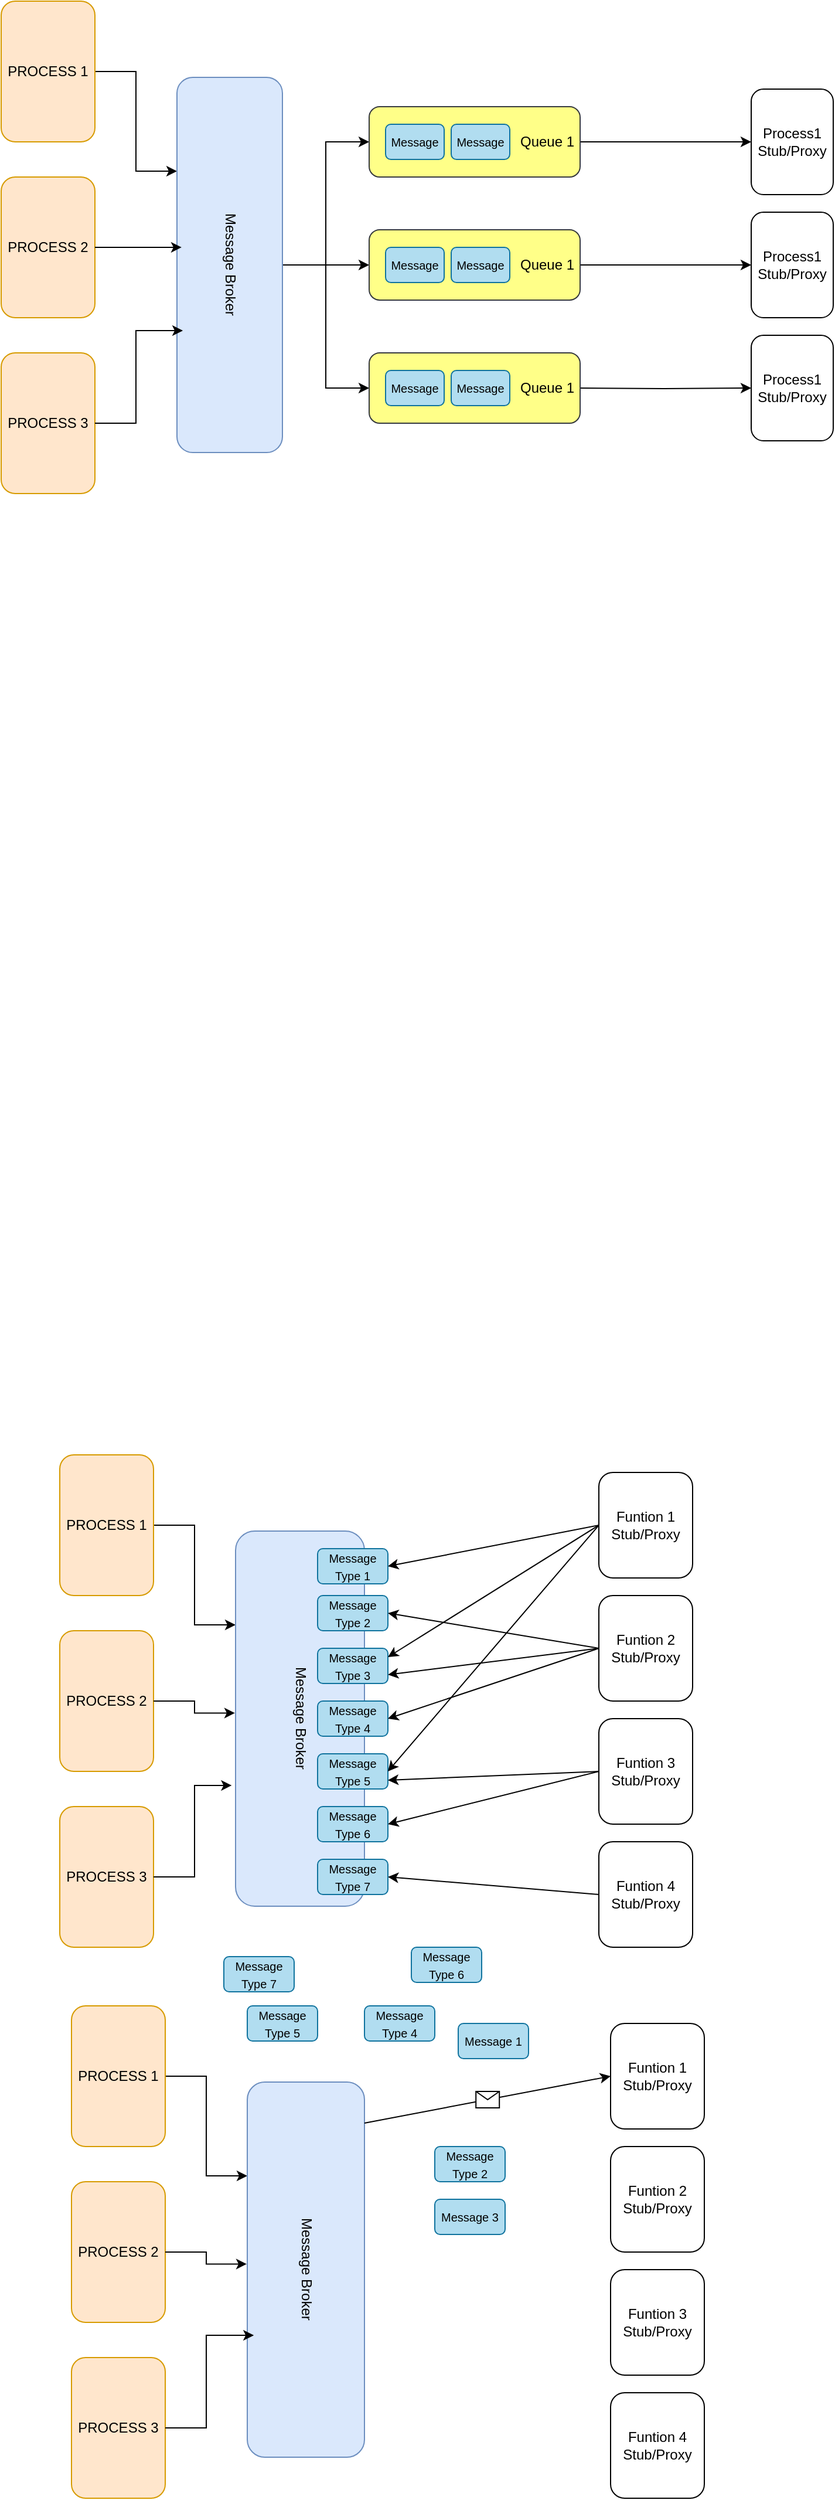 <mxfile version="24.7.6">
  <diagram name="Page-1" id="NuQ8sDbINXvNX4gbBRJW">
    <mxGraphModel dx="1793" dy="933" grid="1" gridSize="10" guides="1" tooltips="1" connect="1" arrows="1" fold="1" page="1" pageScale="1" pageWidth="827" pageHeight="1169" math="0" shadow="0">
      <root>
        <mxCell id="0" />
        <mxCell id="1" parent="0" />
        <mxCell id="7G1H1wRRWMd9MSqFdtv3-19" style="edgeStyle=orthogonalEdgeStyle;rounded=0;orthogonalLoop=1;jettySize=auto;html=1;entryX=0;entryY=0.25;entryDx=0;entryDy=0;" edge="1" parent="1" source="7G1H1wRRWMd9MSqFdtv3-1" target="7G1H1wRRWMd9MSqFdtv3-8">
          <mxGeometry relative="1" as="geometry" />
        </mxCell>
        <object label="PROCESS 1" id="7G1H1wRRWMd9MSqFdtv3-1">
          <mxCell style="rounded=1;whiteSpace=wrap;html=1;fillColor=#ffe6cc;strokeColor=#d79b00;" vertex="1" parent="1">
            <mxGeometry x="70" y="70" width="80" height="120" as="geometry" />
          </mxCell>
        </object>
        <object label="PROCESS 2" id="7G1H1wRRWMd9MSqFdtv3-5">
          <mxCell style="rounded=1;whiteSpace=wrap;html=1;fillColor=#ffe6cc;strokeColor=#d79b00;" vertex="1" parent="1">
            <mxGeometry x="70" y="220" width="80" height="120" as="geometry" />
          </mxCell>
        </object>
        <object label="PROCESS 3" id="7G1H1wRRWMd9MSqFdtv3-6">
          <mxCell style="rounded=1;whiteSpace=wrap;html=1;fillColor=#ffe6cc;strokeColor=#d79b00;" vertex="1" parent="1">
            <mxGeometry x="70" y="370" width="80" height="120" as="geometry" />
          </mxCell>
        </object>
        <mxCell id="7G1H1wRRWMd9MSqFdtv3-22" style="edgeStyle=orthogonalEdgeStyle;rounded=0;orthogonalLoop=1;jettySize=auto;html=1;entryX=0;entryY=0.5;entryDx=0;entryDy=0;" edge="1" parent="1" source="7G1H1wRRWMd9MSqFdtv3-8" target="7G1H1wRRWMd9MSqFdtv3-7">
          <mxGeometry relative="1" as="geometry" />
        </mxCell>
        <mxCell id="7G1H1wRRWMd9MSqFdtv3-29" style="edgeStyle=orthogonalEdgeStyle;rounded=0;orthogonalLoop=1;jettySize=auto;html=1;" edge="1" parent="1" source="7G1H1wRRWMd9MSqFdtv3-8" target="7G1H1wRRWMd9MSqFdtv3-102">
          <mxGeometry relative="1" as="geometry">
            <mxPoint x="384" y="295.0" as="targetPoint" />
          </mxGeometry>
        </mxCell>
        <mxCell id="7G1H1wRRWMd9MSqFdtv3-34" style="edgeStyle=orthogonalEdgeStyle;rounded=0;orthogonalLoop=1;jettySize=auto;html=1;entryX=0;entryY=0.5;entryDx=0;entryDy=0;" edge="1" parent="1" source="7G1H1wRRWMd9MSqFdtv3-8" target="7G1H1wRRWMd9MSqFdtv3-106">
          <mxGeometry relative="1" as="geometry">
            <mxPoint x="390" y="400" as="targetPoint" />
          </mxGeometry>
        </mxCell>
        <mxCell id="7G1H1wRRWMd9MSqFdtv3-8" value="Message Broker" style="rounded=1;whiteSpace=wrap;html=1;fillColor=#dae8fc;strokeColor=#6c8ebf;textDirection=vertical-lr;" vertex="1" parent="1">
          <mxGeometry x="220" y="135" width="90" height="320" as="geometry" />
        </mxCell>
        <mxCell id="7G1H1wRRWMd9MSqFdtv3-20" style="edgeStyle=orthogonalEdgeStyle;rounded=0;orthogonalLoop=1;jettySize=auto;html=1;entryX=0.044;entryY=0.453;entryDx=0;entryDy=0;entryPerimeter=0;" edge="1" parent="1" source="7G1H1wRRWMd9MSqFdtv3-5" target="7G1H1wRRWMd9MSqFdtv3-8">
          <mxGeometry relative="1" as="geometry" />
        </mxCell>
        <mxCell id="7G1H1wRRWMd9MSqFdtv3-21" style="edgeStyle=orthogonalEdgeStyle;rounded=0;orthogonalLoop=1;jettySize=auto;html=1;entryX=0.056;entryY=0.675;entryDx=0;entryDy=0;entryPerimeter=0;" edge="1" parent="1" source="7G1H1wRRWMd9MSqFdtv3-6" target="7G1H1wRRWMd9MSqFdtv3-8">
          <mxGeometry relative="1" as="geometry" />
        </mxCell>
        <mxCell id="7G1H1wRRWMd9MSqFdtv3-37" style="edgeStyle=orthogonalEdgeStyle;rounded=0;orthogonalLoop=1;jettySize=auto;html=1;entryX=0;entryY=0.5;entryDx=0;entryDy=0;" edge="1" parent="1" source="7G1H1wRRWMd9MSqFdtv3-7" target="7G1H1wRRWMd9MSqFdtv3-41">
          <mxGeometry relative="1" as="geometry">
            <mxPoint x="600.0" y="190" as="targetPoint" />
          </mxGeometry>
        </mxCell>
        <mxCell id="7G1H1wRRWMd9MSqFdtv3-38" style="edgeStyle=orthogonalEdgeStyle;rounded=0;orthogonalLoop=1;jettySize=auto;html=1;exitX=1;exitY=0.5;exitDx=0;exitDy=0;" edge="1" parent="1" source="7G1H1wRRWMd9MSqFdtv3-102" target="7G1H1wRRWMd9MSqFdtv3-42">
          <mxGeometry relative="1" as="geometry">
            <mxPoint x="564.0" y="295.0" as="sourcePoint" />
            <mxPoint x="600.0" y="295" as="targetPoint" />
          </mxGeometry>
        </mxCell>
        <mxCell id="7G1H1wRRWMd9MSqFdtv3-39" style="edgeStyle=orthogonalEdgeStyle;rounded=0;orthogonalLoop=1;jettySize=auto;html=1;entryX=0;entryY=0.5;entryDx=0;entryDy=0;" edge="1" parent="1" target="7G1H1wRRWMd9MSqFdtv3-43">
          <mxGeometry relative="1" as="geometry">
            <mxPoint x="560" y="400" as="sourcePoint" />
            <mxPoint x="600.0" y="400" as="targetPoint" />
          </mxGeometry>
        </mxCell>
        <mxCell id="7G1H1wRRWMd9MSqFdtv3-41" value="Process1 Stub/Proxy" style="rounded=1;whiteSpace=wrap;html=1;" vertex="1" parent="1">
          <mxGeometry x="710" y="145" width="70" height="90" as="geometry" />
        </mxCell>
        <mxCell id="7G1H1wRRWMd9MSqFdtv3-42" value="Process1 Stub/Proxy" style="rounded=1;whiteSpace=wrap;html=1;" vertex="1" parent="1">
          <mxGeometry x="710" y="250" width="70" height="90" as="geometry" />
        </mxCell>
        <mxCell id="7G1H1wRRWMd9MSqFdtv3-43" value="Process1 Stub/Proxy" style="rounded=1;whiteSpace=wrap;html=1;" vertex="1" parent="1">
          <mxGeometry x="710" y="355" width="70" height="90" as="geometry" />
        </mxCell>
        <mxCell id="7G1H1wRRWMd9MSqFdtv3-100" value="" style="group" vertex="1" connectable="0" parent="1">
          <mxGeometry x="384" y="160" width="180" height="60" as="geometry" />
        </mxCell>
        <mxCell id="7G1H1wRRWMd9MSqFdtv3-7" value="Queue 1" style="rounded=1;whiteSpace=wrap;html=1;fillColor=#ffff88;strokeColor=#36393d;labelPosition=right;verticalLabelPosition=middle;align=left;verticalAlign=middle;spacing=-51;" vertex="1" parent="7G1H1wRRWMd9MSqFdtv3-100">
          <mxGeometry width="180" height="60" as="geometry" />
        </mxCell>
        <mxCell id="7G1H1wRRWMd9MSqFdtv3-11" value="&lt;font style=&quot;font-size: 10px;&quot;&gt;Message&lt;/font&gt;" style="rounded=1;whiteSpace=wrap;html=1;fillColor=#b1ddf0;strokeColor=#10739e;" vertex="1" parent="7G1H1wRRWMd9MSqFdtv3-100">
          <mxGeometry x="14" y="15" width="50" height="30" as="geometry" />
        </mxCell>
        <mxCell id="7G1H1wRRWMd9MSqFdtv3-13" value="&lt;font style=&quot;font-size: 10px;&quot;&gt;Message&lt;/font&gt;" style="rounded=1;whiteSpace=wrap;html=1;fillColor=#b1ddf0;strokeColor=#10739e;" vertex="1" parent="7G1H1wRRWMd9MSqFdtv3-100">
          <mxGeometry x="70" y="15" width="50" height="30" as="geometry" />
        </mxCell>
        <mxCell id="7G1H1wRRWMd9MSqFdtv3-101" value="" style="group" vertex="1" connectable="0" parent="1">
          <mxGeometry x="384" y="265" width="180" height="60" as="geometry" />
        </mxCell>
        <mxCell id="7G1H1wRRWMd9MSqFdtv3-102" value="Queue 1" style="rounded=1;whiteSpace=wrap;html=1;fillColor=#ffff88;strokeColor=#36393d;labelPosition=right;verticalLabelPosition=middle;align=left;verticalAlign=middle;spacing=-51;" vertex="1" parent="7G1H1wRRWMd9MSqFdtv3-101">
          <mxGeometry width="180" height="60" as="geometry" />
        </mxCell>
        <mxCell id="7G1H1wRRWMd9MSqFdtv3-103" value="&lt;font style=&quot;font-size: 10px;&quot;&gt;Message&lt;/font&gt;" style="rounded=1;whiteSpace=wrap;html=1;fillColor=#b1ddf0;strokeColor=#10739e;" vertex="1" parent="7G1H1wRRWMd9MSqFdtv3-101">
          <mxGeometry x="14" y="15" width="50" height="30" as="geometry" />
        </mxCell>
        <mxCell id="7G1H1wRRWMd9MSqFdtv3-104" value="&lt;font style=&quot;font-size: 10px;&quot;&gt;Message&lt;/font&gt;" style="rounded=1;whiteSpace=wrap;html=1;fillColor=#b1ddf0;strokeColor=#10739e;" vertex="1" parent="7G1H1wRRWMd9MSqFdtv3-101">
          <mxGeometry x="70" y="15" width="50" height="30" as="geometry" />
        </mxCell>
        <mxCell id="7G1H1wRRWMd9MSqFdtv3-105" value="" style="group" vertex="1" connectable="0" parent="1">
          <mxGeometry x="384" y="370" width="180" height="60" as="geometry" />
        </mxCell>
        <mxCell id="7G1H1wRRWMd9MSqFdtv3-106" value="Queue 1" style="rounded=1;whiteSpace=wrap;html=1;fillColor=#ffff88;strokeColor=#36393d;labelPosition=right;verticalLabelPosition=middle;align=left;verticalAlign=middle;spacing=-51;" vertex="1" parent="7G1H1wRRWMd9MSqFdtv3-105">
          <mxGeometry width="180" height="60" as="geometry" />
        </mxCell>
        <mxCell id="7G1H1wRRWMd9MSqFdtv3-107" value="&lt;font style=&quot;font-size: 10px;&quot;&gt;Message&lt;/font&gt;" style="rounded=1;whiteSpace=wrap;html=1;fillColor=#b1ddf0;strokeColor=#10739e;" vertex="1" parent="7G1H1wRRWMd9MSqFdtv3-105">
          <mxGeometry x="14" y="15" width="50" height="30" as="geometry" />
        </mxCell>
        <mxCell id="7G1H1wRRWMd9MSqFdtv3-108" value="&lt;font style=&quot;font-size: 10px;&quot;&gt;Message&lt;/font&gt;" style="rounded=1;whiteSpace=wrap;html=1;fillColor=#b1ddf0;strokeColor=#10739e;" vertex="1" parent="7G1H1wRRWMd9MSqFdtv3-105">
          <mxGeometry x="70" y="15" width="50" height="30" as="geometry" />
        </mxCell>
        <mxCell id="7G1H1wRRWMd9MSqFdtv3-110" style="edgeStyle=orthogonalEdgeStyle;rounded=0;orthogonalLoop=1;jettySize=auto;html=1;entryX=0;entryY=0.25;entryDx=0;entryDy=0;" edge="1" parent="1" source="7G1H1wRRWMd9MSqFdtv3-111" target="7G1H1wRRWMd9MSqFdtv3-114">
          <mxGeometry relative="1" as="geometry" />
        </mxCell>
        <object label="PROCESS 1" id="7G1H1wRRWMd9MSqFdtv3-111">
          <mxCell style="rounded=1;whiteSpace=wrap;html=1;fillColor=#ffe6cc;strokeColor=#d79b00;" vertex="1" parent="1">
            <mxGeometry x="120" y="1310" width="80" height="120" as="geometry" />
          </mxCell>
        </object>
        <object label="PROCESS 2" id="7G1H1wRRWMd9MSqFdtv3-112">
          <mxCell style="rounded=1;whiteSpace=wrap;html=1;fillColor=#ffe6cc;strokeColor=#d79b00;" vertex="1" parent="1">
            <mxGeometry x="120" y="1460" width="80" height="120" as="geometry" />
          </mxCell>
        </object>
        <object label="PROCESS 3" id="7G1H1wRRWMd9MSqFdtv3-113">
          <mxCell style="rounded=1;whiteSpace=wrap;html=1;fillColor=#ffe6cc;strokeColor=#d79b00;" vertex="1" parent="1">
            <mxGeometry x="120" y="1610" width="80" height="120" as="geometry" />
          </mxCell>
        </object>
        <mxCell id="7G1H1wRRWMd9MSqFdtv3-114" value="Message Broker" style="rounded=1;whiteSpace=wrap;html=1;fillColor=#dae8fc;strokeColor=#6c8ebf;textDirection=vertical-lr;verticalAlign=middle;" vertex="1" parent="1">
          <mxGeometry x="270" y="1375" width="110" height="320" as="geometry" />
        </mxCell>
        <mxCell id="7G1H1wRRWMd9MSqFdtv3-115" style="edgeStyle=orthogonalEdgeStyle;rounded=0;orthogonalLoop=1;jettySize=auto;html=1;entryX=-0.005;entryY=0.485;entryDx=0;entryDy=0;entryPerimeter=0;" edge="1" parent="1" source="7G1H1wRRWMd9MSqFdtv3-112" target="7G1H1wRRWMd9MSqFdtv3-114">
          <mxGeometry relative="1" as="geometry" />
        </mxCell>
        <mxCell id="7G1H1wRRWMd9MSqFdtv3-116" style="edgeStyle=orthogonalEdgeStyle;rounded=0;orthogonalLoop=1;jettySize=auto;html=1;entryX=-0.03;entryY=0.678;entryDx=0;entryDy=0;entryPerimeter=0;" edge="1" parent="1" source="7G1H1wRRWMd9MSqFdtv3-113" target="7G1H1wRRWMd9MSqFdtv3-114">
          <mxGeometry relative="1" as="geometry">
            <mxPoint x="270" y="1590" as="targetPoint" />
          </mxGeometry>
        </mxCell>
        <mxCell id="7G1H1wRRWMd9MSqFdtv3-117" value="&lt;div&gt;Funtion 1&lt;/div&gt;Stub/Proxy" style="rounded=1;whiteSpace=wrap;html=1;" vertex="1" parent="1">
          <mxGeometry x="580" y="1325" width="80" height="90" as="geometry" />
        </mxCell>
        <mxCell id="7G1H1wRRWMd9MSqFdtv3-118" value="&lt;div&gt;Funtion 2&lt;/div&gt;Stub/Proxy" style="rounded=1;whiteSpace=wrap;html=1;" vertex="1" parent="1">
          <mxGeometry x="580" y="1430" width="80" height="90" as="geometry" />
        </mxCell>
        <mxCell id="7G1H1wRRWMd9MSqFdtv3-119" value="&lt;div&gt;Funtion 4&lt;/div&gt;Stub/Proxy" style="rounded=1;whiteSpace=wrap;html=1;" vertex="1" parent="1">
          <mxGeometry x="580" y="1640" width="80" height="90" as="geometry" />
        </mxCell>
        <mxCell id="7G1H1wRRWMd9MSqFdtv3-120" value="&lt;font style=&quot;font-size: 10px;&quot;&gt;Message Type 1&lt;/font&gt;" style="rounded=1;whiteSpace=wrap;html=1;fillColor=#b1ddf0;strokeColor=#10739e;" vertex="1" parent="1">
          <mxGeometry x="340" y="1390" width="60" height="30" as="geometry" />
        </mxCell>
        <mxCell id="7G1H1wRRWMd9MSqFdtv3-121" value="&lt;font style=&quot;font-size: 10px;&quot;&gt;Message Type 2&lt;/font&gt;" style="rounded=1;whiteSpace=wrap;html=1;fillColor=#b1ddf0;strokeColor=#10739e;" vertex="1" parent="1">
          <mxGeometry x="340" y="1430" width="60" height="30" as="geometry" />
        </mxCell>
        <mxCell id="7G1H1wRRWMd9MSqFdtv3-122" value="&lt;font style=&quot;font-size: 10px;&quot;&gt;Message Type 3&lt;/font&gt;" style="rounded=1;whiteSpace=wrap;html=1;fillColor=#b1ddf0;strokeColor=#10739e;" vertex="1" parent="1">
          <mxGeometry x="340" y="1475" width="60" height="30" as="geometry" />
        </mxCell>
        <mxCell id="7G1H1wRRWMd9MSqFdtv3-123" value="&lt;font style=&quot;font-size: 10px;&quot;&gt;Message Type 4&lt;/font&gt;" style="rounded=1;whiteSpace=wrap;html=1;fillColor=#b1ddf0;strokeColor=#10739e;" vertex="1" parent="1">
          <mxGeometry x="340" y="1520" width="60" height="30" as="geometry" />
        </mxCell>
        <mxCell id="7G1H1wRRWMd9MSqFdtv3-124" value="&lt;font style=&quot;font-size: 10px;&quot;&gt;Message Type 5&lt;/font&gt;" style="rounded=1;whiteSpace=wrap;html=1;fillColor=#b1ddf0;strokeColor=#10739e;" vertex="1" parent="1">
          <mxGeometry x="340" y="1565" width="60" height="30" as="geometry" />
        </mxCell>
        <mxCell id="7G1H1wRRWMd9MSqFdtv3-125" value="&lt;font style=&quot;font-size: 10px;&quot;&gt;Message Type 6&lt;/font&gt;" style="rounded=1;whiteSpace=wrap;html=1;fillColor=#b1ddf0;strokeColor=#10739e;" vertex="1" parent="1">
          <mxGeometry x="340" y="1610" width="60" height="30" as="geometry" />
        </mxCell>
        <mxCell id="7G1H1wRRWMd9MSqFdtv3-126" value="&lt;font style=&quot;font-size: 10px;&quot;&gt;Message Type 7&lt;/font&gt;" style="rounded=1;whiteSpace=wrap;html=1;fillColor=#b1ddf0;strokeColor=#10739e;" vertex="1" parent="1">
          <mxGeometry x="340" y="1655" width="60" height="30" as="geometry" />
        </mxCell>
        <mxCell id="7G1H1wRRWMd9MSqFdtv3-127" value="" style="endArrow=classic;html=1;rounded=0;exitX=0;exitY=0.5;exitDx=0;exitDy=0;entryX=1;entryY=0.5;entryDx=0;entryDy=0;" edge="1" parent="1" source="7G1H1wRRWMd9MSqFdtv3-117" target="7G1H1wRRWMd9MSqFdtv3-120">
          <mxGeometry width="50" height="50" relative="1" as="geometry">
            <mxPoint x="470" y="1530" as="sourcePoint" />
            <mxPoint x="520" y="1480" as="targetPoint" />
          </mxGeometry>
        </mxCell>
        <mxCell id="7G1H1wRRWMd9MSqFdtv3-128" value="" style="endArrow=classic;html=1;rounded=0;exitX=0;exitY=0.5;exitDx=0;exitDy=0;entryX=1;entryY=0.25;entryDx=0;entryDy=0;" edge="1" parent="1" source="7G1H1wRRWMd9MSqFdtv3-117" target="7G1H1wRRWMd9MSqFdtv3-122">
          <mxGeometry width="50" height="50" relative="1" as="geometry">
            <mxPoint x="590" y="1440" as="sourcePoint" />
            <mxPoint x="410" y="1415" as="targetPoint" />
          </mxGeometry>
        </mxCell>
        <mxCell id="7G1H1wRRWMd9MSqFdtv3-129" value="" style="endArrow=classic;html=1;rounded=0;exitX=0;exitY=0.5;exitDx=0;exitDy=0;entryX=1;entryY=0.5;entryDx=0;entryDy=0;" edge="1" parent="1" source="7G1H1wRRWMd9MSqFdtv3-117" target="7G1H1wRRWMd9MSqFdtv3-124">
          <mxGeometry width="50" height="50" relative="1" as="geometry">
            <mxPoint x="590" y="1440" as="sourcePoint" />
            <mxPoint x="410" y="1500" as="targetPoint" />
          </mxGeometry>
        </mxCell>
        <mxCell id="7G1H1wRRWMd9MSqFdtv3-130" value="" style="endArrow=classic;html=1;rounded=0;exitX=0;exitY=0.5;exitDx=0;exitDy=0;entryX=1;entryY=0.5;entryDx=0;entryDy=0;" edge="1" parent="1" source="7G1H1wRRWMd9MSqFdtv3-118" target="7G1H1wRRWMd9MSqFdtv3-121">
          <mxGeometry width="50" height="50" relative="1" as="geometry">
            <mxPoint x="590" y="1440" as="sourcePoint" />
            <mxPoint x="410" y="1590" as="targetPoint" />
          </mxGeometry>
        </mxCell>
        <mxCell id="7G1H1wRRWMd9MSqFdtv3-131" value="" style="endArrow=classic;html=1;rounded=0;exitX=0;exitY=0.5;exitDx=0;exitDy=0;entryX=1;entryY=0.75;entryDx=0;entryDy=0;" edge="1" parent="1" source="7G1H1wRRWMd9MSqFdtv3-118" target="7G1H1wRRWMd9MSqFdtv3-122">
          <mxGeometry width="50" height="50" relative="1" as="geometry">
            <mxPoint x="590" y="1545" as="sourcePoint" />
            <mxPoint x="410" y="1455" as="targetPoint" />
          </mxGeometry>
        </mxCell>
        <mxCell id="7G1H1wRRWMd9MSqFdtv3-132" value="" style="endArrow=classic;html=1;rounded=0;exitX=0;exitY=0.5;exitDx=0;exitDy=0;entryX=1;entryY=0.5;entryDx=0;entryDy=0;" edge="1" parent="1" source="7G1H1wRRWMd9MSqFdtv3-118" target="7G1H1wRRWMd9MSqFdtv3-123">
          <mxGeometry width="50" height="50" relative="1" as="geometry">
            <mxPoint x="590" y="1545" as="sourcePoint" />
            <mxPoint x="410" y="1500" as="targetPoint" />
          </mxGeometry>
        </mxCell>
        <mxCell id="7G1H1wRRWMd9MSqFdtv3-133" value="" style="endArrow=classic;html=1;rounded=0;exitX=0;exitY=0.5;exitDx=0;exitDy=0;entryX=1;entryY=0.5;entryDx=0;entryDy=0;" edge="1" parent="1" source="7G1H1wRRWMd9MSqFdtv3-135" target="7G1H1wRRWMd9MSqFdtv3-125">
          <mxGeometry width="50" height="50" relative="1" as="geometry">
            <mxPoint x="590" y="1545" as="sourcePoint" />
            <mxPoint x="410" y="1545" as="targetPoint" />
          </mxGeometry>
        </mxCell>
        <mxCell id="7G1H1wRRWMd9MSqFdtv3-134" value="" style="endArrow=classic;html=1;rounded=0;entryX=1;entryY=0.5;entryDx=0;entryDy=0;exitX=0;exitY=0.5;exitDx=0;exitDy=0;" edge="1" parent="1" target="7G1H1wRRWMd9MSqFdtv3-126" source="7G1H1wRRWMd9MSqFdtv3-119">
          <mxGeometry width="50" height="50" relative="1" as="geometry">
            <mxPoint x="570" y="1700" as="sourcePoint" />
            <mxPoint x="410" y="1635" as="targetPoint" />
          </mxGeometry>
        </mxCell>
        <mxCell id="7G1H1wRRWMd9MSqFdtv3-135" value="&lt;div&gt;Funtion 3&lt;/div&gt;Stub/Proxy" style="rounded=1;whiteSpace=wrap;html=1;" vertex="1" parent="1">
          <mxGeometry x="580" y="1535" width="80" height="90" as="geometry" />
        </mxCell>
        <mxCell id="7G1H1wRRWMd9MSqFdtv3-136" value="" style="endArrow=classic;html=1;rounded=0;entryX=1;entryY=0.75;entryDx=0;entryDy=0;exitX=0;exitY=0.5;exitDx=0;exitDy=0;" edge="1" parent="1" source="7G1H1wRRWMd9MSqFdtv3-135" target="7G1H1wRRWMd9MSqFdtv3-124">
          <mxGeometry width="50" height="50" relative="1" as="geometry">
            <mxPoint x="590" y="1680" as="sourcePoint" />
            <mxPoint x="410" y="1680" as="targetPoint" />
          </mxGeometry>
        </mxCell>
        <mxCell id="7G1H1wRRWMd9MSqFdtv3-137" style="edgeStyle=orthogonalEdgeStyle;rounded=0;orthogonalLoop=1;jettySize=auto;html=1;entryX=0;entryY=0.25;entryDx=0;entryDy=0;" edge="1" parent="1" source="7G1H1wRRWMd9MSqFdtv3-138" target="7G1H1wRRWMd9MSqFdtv3-141">
          <mxGeometry relative="1" as="geometry" />
        </mxCell>
        <object label="PROCESS 1" id="7G1H1wRRWMd9MSqFdtv3-138">
          <mxCell style="rounded=1;whiteSpace=wrap;html=1;fillColor=#ffe6cc;strokeColor=#d79b00;" vertex="1" parent="1">
            <mxGeometry x="130" y="1780" width="80" height="120" as="geometry" />
          </mxCell>
        </object>
        <object label="PROCESS 2" id="7G1H1wRRWMd9MSqFdtv3-139">
          <mxCell style="rounded=1;whiteSpace=wrap;html=1;fillColor=#ffe6cc;strokeColor=#d79b00;" vertex="1" parent="1">
            <mxGeometry x="130" y="1930" width="80" height="120" as="geometry" />
          </mxCell>
        </object>
        <object label="PROCESS 3" id="7G1H1wRRWMd9MSqFdtv3-140">
          <mxCell style="rounded=1;whiteSpace=wrap;html=1;fillColor=#ffe6cc;strokeColor=#d79b00;" vertex="1" parent="1">
            <mxGeometry x="130" y="2080" width="80" height="120" as="geometry" />
          </mxCell>
        </object>
        <mxCell id="7G1H1wRRWMd9MSqFdtv3-141" value="Message Broker" style="rounded=1;whiteSpace=wrap;html=1;fillColor=#dae8fc;strokeColor=#6c8ebf;textDirection=vertical-lr;verticalAlign=middle;" vertex="1" parent="1">
          <mxGeometry x="280" y="1845" width="100" height="320" as="geometry" />
        </mxCell>
        <mxCell id="7G1H1wRRWMd9MSqFdtv3-142" style="edgeStyle=orthogonalEdgeStyle;rounded=0;orthogonalLoop=1;jettySize=auto;html=1;entryX=-0.005;entryY=0.485;entryDx=0;entryDy=0;entryPerimeter=0;" edge="1" parent="1" source="7G1H1wRRWMd9MSqFdtv3-139" target="7G1H1wRRWMd9MSqFdtv3-141">
          <mxGeometry relative="1" as="geometry" />
        </mxCell>
        <mxCell id="7G1H1wRRWMd9MSqFdtv3-143" style="edgeStyle=orthogonalEdgeStyle;rounded=0;orthogonalLoop=1;jettySize=auto;html=1;entryX=0.056;entryY=0.675;entryDx=0;entryDy=0;entryPerimeter=0;" edge="1" parent="1" source="7G1H1wRRWMd9MSqFdtv3-140" target="7G1H1wRRWMd9MSqFdtv3-141">
          <mxGeometry relative="1" as="geometry" />
        </mxCell>
        <mxCell id="7G1H1wRRWMd9MSqFdtv3-144" value="&lt;div&gt;Funtion 1&lt;/div&gt;Stub/Proxy" style="rounded=1;whiteSpace=wrap;html=1;" vertex="1" parent="1">
          <mxGeometry x="590" y="1795" width="80" height="90" as="geometry" />
        </mxCell>
        <mxCell id="7G1H1wRRWMd9MSqFdtv3-145" value="&lt;div&gt;Funtion 2&lt;/div&gt;Stub/Proxy" style="rounded=1;whiteSpace=wrap;html=1;" vertex="1" parent="1">
          <mxGeometry x="590" y="1900" width="80" height="90" as="geometry" />
        </mxCell>
        <mxCell id="7G1H1wRRWMd9MSqFdtv3-146" value="&lt;div&gt;Funtion 4&lt;/div&gt;Stub/Proxy" style="rounded=1;whiteSpace=wrap;html=1;" vertex="1" parent="1">
          <mxGeometry x="590" y="2110" width="80" height="90" as="geometry" />
        </mxCell>
        <mxCell id="7G1H1wRRWMd9MSqFdtv3-147" value="&lt;font style=&quot;font-size: 10px;&quot;&gt;Message 1&lt;/font&gt;" style="rounded=1;whiteSpace=wrap;html=1;fillColor=#b1ddf0;strokeColor=#10739e;" vertex="1" parent="1">
          <mxGeometry x="460" y="1795" width="60" height="30" as="geometry" />
        </mxCell>
        <mxCell id="7G1H1wRRWMd9MSqFdtv3-148" value="&lt;font style=&quot;font-size: 10px;&quot;&gt;Message Type 2&lt;/font&gt;" style="rounded=1;whiteSpace=wrap;html=1;fillColor=#b1ddf0;strokeColor=#10739e;" vertex="1" parent="1">
          <mxGeometry x="440" y="1900" width="60" height="30" as="geometry" />
        </mxCell>
        <mxCell id="7G1H1wRRWMd9MSqFdtv3-149" value="&lt;font style=&quot;font-size: 10px;&quot;&gt;Message 3&lt;/font&gt;" style="rounded=1;whiteSpace=wrap;html=1;fillColor=#b1ddf0;strokeColor=#10739e;" vertex="1" parent="1">
          <mxGeometry x="440" y="1945" width="60" height="30" as="geometry" />
        </mxCell>
        <mxCell id="7G1H1wRRWMd9MSqFdtv3-150" value="&lt;font style=&quot;font-size: 10px;&quot;&gt;Message Type 4&lt;/font&gt;" style="rounded=1;whiteSpace=wrap;html=1;fillColor=#b1ddf0;strokeColor=#10739e;" vertex="1" parent="1">
          <mxGeometry x="380" y="1780" width="60" height="30" as="geometry" />
        </mxCell>
        <mxCell id="7G1H1wRRWMd9MSqFdtv3-151" value="&lt;font style=&quot;font-size: 10px;&quot;&gt;Message Type 5&lt;/font&gt;" style="rounded=1;whiteSpace=wrap;html=1;fillColor=#b1ddf0;strokeColor=#10739e;" vertex="1" parent="1">
          <mxGeometry x="280" y="1780" width="60" height="30" as="geometry" />
        </mxCell>
        <mxCell id="7G1H1wRRWMd9MSqFdtv3-152" value="&lt;font style=&quot;font-size: 10px;&quot;&gt;Message Type 6&lt;/font&gt;" style="rounded=1;whiteSpace=wrap;html=1;fillColor=#b1ddf0;strokeColor=#10739e;" vertex="1" parent="1">
          <mxGeometry x="420" y="1730" width="60" height="30" as="geometry" />
        </mxCell>
        <mxCell id="7G1H1wRRWMd9MSqFdtv3-153" value="&lt;font style=&quot;font-size: 10px;&quot;&gt;Message Type 7&lt;/font&gt;" style="rounded=1;whiteSpace=wrap;html=1;fillColor=#b1ddf0;strokeColor=#10739e;" vertex="1" parent="1">
          <mxGeometry x="260" y="1738" width="60" height="30" as="geometry" />
        </mxCell>
        <mxCell id="7G1H1wRRWMd9MSqFdtv3-162" value="&lt;div&gt;Funtion 3&lt;/div&gt;Stub/Proxy" style="rounded=1;whiteSpace=wrap;html=1;" vertex="1" parent="1">
          <mxGeometry x="590" y="2005" width="80" height="90" as="geometry" />
        </mxCell>
        <mxCell id="7G1H1wRRWMd9MSqFdtv3-165" value="" style="endArrow=classic;html=1;rounded=0;entryX=0;entryY=0.5;entryDx=0;entryDy=0;" edge="1" parent="1" target="7G1H1wRRWMd9MSqFdtv3-144">
          <mxGeometry relative="1" as="geometry">
            <mxPoint x="380" y="1880" as="sourcePoint" />
            <mxPoint x="530" y="1480" as="targetPoint" />
          </mxGeometry>
        </mxCell>
        <mxCell id="7G1H1wRRWMd9MSqFdtv3-166" value="" style="shape=message;html=1;outlineConnect=0;" vertex="1" parent="7G1H1wRRWMd9MSqFdtv3-165">
          <mxGeometry width="20" height="14" relative="1" as="geometry">
            <mxPoint x="-10" y="-7" as="offset" />
          </mxGeometry>
        </mxCell>
      </root>
    </mxGraphModel>
  </diagram>
</mxfile>
